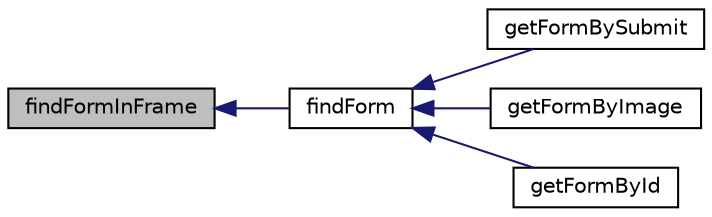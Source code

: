 digraph "findFormInFrame"
{
  edge [fontname="Helvetica",fontsize="10",labelfontname="Helvetica",labelfontsize="10"];
  node [fontname="Helvetica",fontsize="10",shape=record];
  rankdir="LR";
  Node1 [label="findFormInFrame",height=0.2,width=0.4,color="black", fillcolor="grey75", style="filled" fontcolor="black"];
  Node1 -> Node2 [dir="back",color="midnightblue",fontsize="10",style="solid",fontname="Helvetica"];
  Node2 [label="findForm",height=0.2,width=0.4,color="black", fillcolor="white", style="filled",URL="$class_simple_frameset.html#a3e3c9d2cc525472bbbb86d1833980b69"];
  Node2 -> Node3 [dir="back",color="midnightblue",fontsize="10",style="solid",fontname="Helvetica"];
  Node3 [label="getFormBySubmit",height=0.2,width=0.4,color="black", fillcolor="white", style="filled",URL="$class_simple_frameset.html#a6426dba3de5f02f1d1a692f5f58c4965"];
  Node2 -> Node4 [dir="back",color="midnightblue",fontsize="10",style="solid",fontname="Helvetica"];
  Node4 [label="getFormByImage",height=0.2,width=0.4,color="black", fillcolor="white", style="filled",URL="$class_simple_frameset.html#ae25b8e64a208b1d2661591e4f2b4f4d3"];
  Node2 -> Node5 [dir="back",color="midnightblue",fontsize="10",style="solid",fontname="Helvetica"];
  Node5 [label="getFormById",height=0.2,width=0.4,color="black", fillcolor="white", style="filled",URL="$class_simple_frameset.html#a7cd8ee2a43dd4cec65a0c4f828e1a772"];
}
